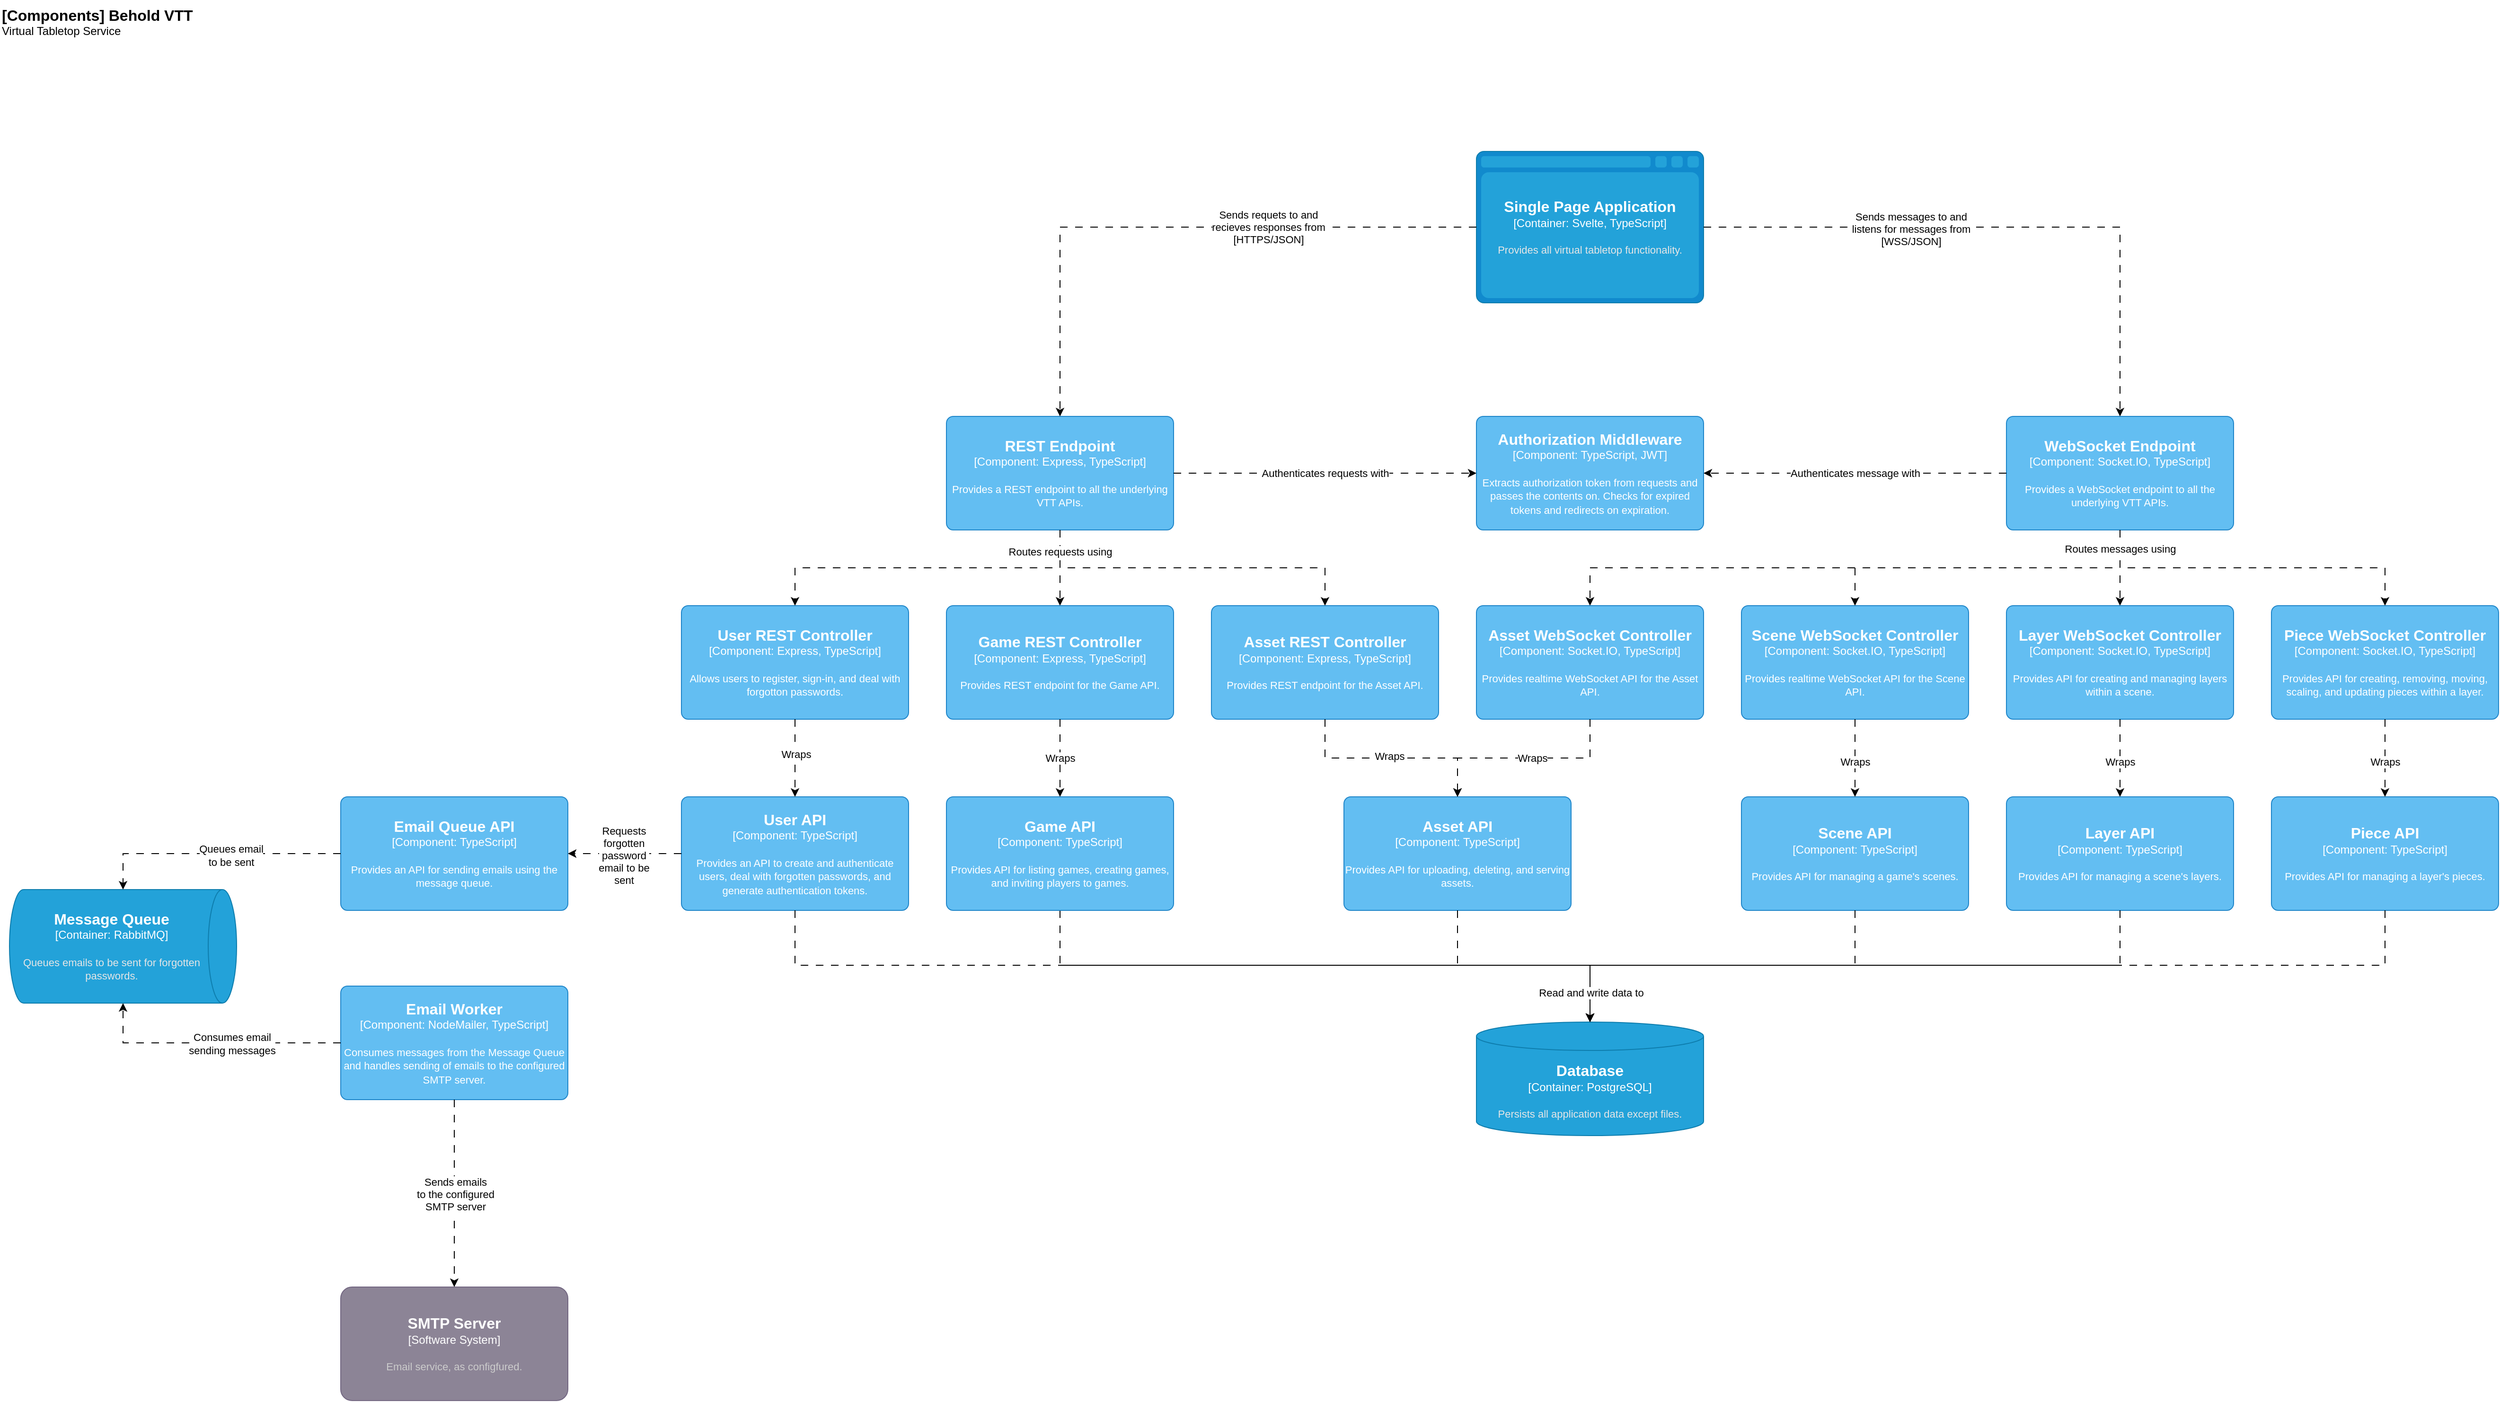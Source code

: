 <mxfile version="24.7.17">
  <diagram name="Page-1" id="G1j1GybayUsh-sAmsgJL">
    <mxGraphModel dx="4406" dy="2030" grid="1" gridSize="10" guides="1" tooltips="1" connect="1" arrows="1" fold="1" page="0" pageScale="1" pageWidth="850" pageHeight="1100" math="0" shadow="0">
      <root>
        <mxCell id="0" />
        <mxCell id="1" parent="0" />
        <object placeholders="1" c4Name="[Components] Behold VTT" c4Type="ContainerDiagramTitle" c4Description="Virtual Tabletop Service" label="&lt;font style=&quot;font-size: 16px&quot;&gt;&lt;b&gt;&lt;div style=&quot;text-align: left&quot;&gt;%c4Name%&lt;/div&gt;&lt;/b&gt;&lt;/font&gt;&lt;div style=&quot;text-align: left&quot;&gt;%c4Description%&lt;/div&gt;" id="GCtHECgKWb8lIVqQz5uX-1">
          <mxCell style="text;html=1;strokeColor=none;fillColor=none;align=left;verticalAlign=top;whiteSpace=wrap;rounded=0;metaEdit=1;allowArrows=0;resizable=1;rotatable=0;connectable=0;recursiveResize=0;expand=0;pointerEvents=0;points=[[0.25,0,0],[0.5,0,0],[0.75,0,0],[1,0.25,0],[1,0.5,0],[1,0.75,0],[0.75,1,0],[0.5,1,0],[0.25,1,0],[0,0.75,0],[0,0.5,0],[0,0.25,0]];" parent="1" vertex="1">
            <mxGeometry x="-600" y="120" width="260" height="40" as="geometry" />
          </mxCell>
        </object>
        <object placeholders="1" c4Name="Single Page Application" c4Type="Container" c4Technology="Svelte, TypeScript" c4Description="Provides all virtual tabletop functionality." label="&lt;font style=&quot;font-size: 16px&quot;&gt;&lt;b&gt;%c4Name%&lt;/b&gt;&lt;/font&gt;&lt;div&gt;[%c4Type%:&amp;nbsp;%c4Technology%]&lt;/div&gt;&lt;br&gt;&lt;div&gt;&lt;font style=&quot;font-size: 11px&quot;&gt;&lt;font color=&quot;#E6E6E6&quot;&gt;%c4Description%&lt;/font&gt;&lt;/div&gt;" id="GCtHECgKWb8lIVqQz5uX-3">
          <mxCell style="shape=mxgraph.c4.webBrowserContainer2;whiteSpace=wrap;html=1;boundedLbl=1;rounded=0;labelBackgroundColor=none;strokeColor=#118ACD;fillColor=#23A2D9;strokeColor=#118ACD;strokeColor2=#0E7DAD;fontSize=12;fontColor=#ffffff;align=center;metaEdit=1;points=[[0.5,0,0],[1,0.25,0],[1,0.5,0],[1,0.75,0],[0.5,1,0],[0,0.75,0],[0,0.5,0],[0,0.25,0]];resizable=0;" parent="1" vertex="1">
            <mxGeometry x="960" y="280" width="240" height="160" as="geometry" />
          </mxCell>
        </object>
        <object placeholders="1" c4Name="User REST Controller" c4Type="Component" c4Technology="Express, TypeScript" c4Description="Allows users to register, sign-in, and deal with forgotton passwords." label="&lt;font style=&quot;font-size: 16px&quot;&gt;&lt;b&gt;%c4Name%&lt;/b&gt;&lt;/font&gt;&lt;div&gt;[%c4Type%: %c4Technology%]&lt;/div&gt;&lt;br&gt;&lt;div&gt;&lt;font style=&quot;font-size: 11px&quot;&gt;%c4Description%&lt;/font&gt;&lt;/div&gt;" id="GCtHECgKWb8lIVqQz5uX-4">
          <mxCell style="rounded=1;whiteSpace=wrap;html=1;labelBackgroundColor=none;fillColor=#63BEF2;fontColor=#ffffff;align=center;arcSize=6;strokeColor=#2086C9;metaEdit=1;resizable=0;points=[[0.25,0,0],[0.5,0,0],[0.75,0,0],[1,0.25,0],[1,0.5,0],[1,0.75,0],[0.75,1,0],[0.5,1,0],[0.25,1,0],[0,0.75,0],[0,0.5,0],[0,0.25,0]];" parent="1" vertex="1">
            <mxGeometry x="120" y="760" width="240" height="120" as="geometry" />
          </mxCell>
        </object>
        <object placeholders="1" c4Name="User API" c4Type="Component" c4Technology="TypeScript" c4Description="Provides an API to create and authenticate users, deal with forgotten passwords, and generate authentication tokens." label="&lt;font style=&quot;font-size: 16px&quot;&gt;&lt;b&gt;%c4Name%&lt;/b&gt;&lt;/font&gt;&lt;div&gt;[%c4Type%: %c4Technology%]&lt;/div&gt;&lt;br&gt;&lt;div&gt;&lt;font style=&quot;font-size: 11px&quot;&gt;%c4Description%&lt;/font&gt;&lt;/div&gt;" id="GCtHECgKWb8lIVqQz5uX-5">
          <mxCell style="rounded=1;whiteSpace=wrap;html=1;labelBackgroundColor=none;fillColor=#63BEF2;fontColor=#ffffff;align=center;arcSize=6;strokeColor=#2086C9;metaEdit=1;resizable=0;points=[[0.25,0,0],[0.5,0,0],[0.75,0,0],[1,0.25,0],[1,0.5,0],[1,0.75,0],[0.75,1,0],[0.5,1,0],[0.25,1,0],[0,0.75,0],[0,0.5,0],[0,0.25,0]];" parent="1" vertex="1">
            <mxGeometry x="120" y="962" width="240" height="120" as="geometry" />
          </mxCell>
        </object>
        <object placeholders="1" c4Name="Database" c4Type="Container" c4Technology="PostgreSQL" c4Description="Persists all application data except files." label="&lt;font style=&quot;font-size: 16px&quot;&gt;&lt;b&gt;%c4Name%&lt;/b&gt;&lt;/font&gt;&lt;div&gt;[%c4Type%:&amp;nbsp;%c4Technology%]&lt;/div&gt;&lt;br&gt;&lt;div&gt;&lt;font style=&quot;font-size: 11px&quot;&gt;&lt;font color=&quot;#E6E6E6&quot;&gt;%c4Description%&lt;/font&gt;&lt;/div&gt;" id="GCtHECgKWb8lIVqQz5uX-7">
          <mxCell style="shape=cylinder3;size=15;whiteSpace=wrap;html=1;boundedLbl=1;rounded=0;labelBackgroundColor=none;fillColor=#23A2D9;fontSize=12;fontColor=#ffffff;align=center;strokeColor=#0E7DAD;metaEdit=1;points=[[0.5,0,0],[1,0.25,0],[1,0.5,0],[1,0.75,0],[0.5,1,0],[0,0.75,0],[0,0.5,0],[0,0.25,0]];resizable=0;" parent="1" vertex="1">
            <mxGeometry x="960" y="1200" width="240" height="120" as="geometry" />
          </mxCell>
        </object>
        <object placeholders="1" c4Name="Game REST Controller" c4Type="Component" c4Technology="Express, TypeScript" c4Description="Provides REST endpoint for the Game API." label="&lt;font style=&quot;font-size: 16px&quot;&gt;&lt;b&gt;%c4Name%&lt;/b&gt;&lt;/font&gt;&lt;div&gt;[%c4Type%: %c4Technology%]&lt;/div&gt;&lt;br&gt;&lt;div&gt;&lt;font style=&quot;font-size: 11px&quot;&gt;%c4Description%&lt;/font&gt;&lt;/div&gt;" id="GCtHECgKWb8lIVqQz5uX-8">
          <mxCell style="rounded=1;whiteSpace=wrap;html=1;labelBackgroundColor=none;fillColor=#63BEF2;fontColor=#ffffff;align=center;arcSize=6;strokeColor=#2086C9;metaEdit=1;resizable=0;points=[[0.25,0,0],[0.5,0,0],[0.75,0,0],[1,0.25,0],[1,0.5,0],[1,0.75,0],[0.75,1,0],[0.5,1,0],[0.25,1,0],[0,0.75,0],[0,0.5,0],[0,0.25,0]];" parent="1" vertex="1">
            <mxGeometry x="400" y="760" width="240" height="120" as="geometry" />
          </mxCell>
        </object>
        <mxCell id="UZzbujaBFzWWd5vo3e5C-43" style="edgeStyle=orthogonalEdgeStyle;rounded=0;orthogonalLoop=1;jettySize=auto;html=1;dashed=1;dashPattern=8 8;" edge="1" parent="1" source="GCtHECgKWb8lIVqQz5uX-9">
          <mxGeometry relative="1" as="geometry">
            <mxPoint x="1080" y="1200" as="targetPoint" />
            <Array as="points">
              <mxPoint x="520" y="1140" />
              <mxPoint x="1080" y="1140" />
            </Array>
          </mxGeometry>
        </mxCell>
        <object placeholders="1" c4Name="Game API" c4Type="Component" c4Technology="TypeScript" c4Description="Provides API for listing games, creating games, and inviting players to games." label="&lt;font style=&quot;font-size: 16px&quot;&gt;&lt;b&gt;%c4Name%&lt;/b&gt;&lt;/font&gt;&lt;div&gt;[%c4Type%: %c4Technology%]&lt;/div&gt;&lt;br&gt;&lt;div&gt;&lt;font style=&quot;font-size: 11px&quot;&gt;%c4Description%&lt;/font&gt;&lt;/div&gt;" id="GCtHECgKWb8lIVqQz5uX-9">
          <mxCell style="rounded=1;whiteSpace=wrap;html=1;labelBackgroundColor=none;fillColor=#63BEF2;fontColor=#ffffff;align=center;arcSize=6;strokeColor=#2086C9;metaEdit=1;resizable=0;points=[[0.25,0,0],[0.5,0,0],[0.75,0,0],[1,0.25,0],[1,0.5,0],[1,0.75,0],[0.75,1,0],[0.5,1,0],[0.25,1,0],[0,0.75,0],[0,0.5,0],[0,0.25,0]];" parent="1" vertex="1">
            <mxGeometry x="400" y="962" width="240" height="120" as="geometry" />
          </mxCell>
        </object>
        <object placeholders="1" c4Name="Authorization Middleware" c4Type="Component" c4Technology="TypeScript, JWT" c4Description="Extracts authorization token from requests and passes the contents on.  Checks for expired tokens and redirects on expiration." label="&lt;font style=&quot;font-size: 16px&quot;&gt;&lt;b&gt;%c4Name%&lt;/b&gt;&lt;/font&gt;&lt;div&gt;[%c4Type%: %c4Technology%]&lt;/div&gt;&lt;br&gt;&lt;div&gt;&lt;font style=&quot;font-size: 11px&quot;&gt;%c4Description%&lt;/font&gt;&lt;/div&gt;" id="tgEfGTzywdNzme2Pcd4w-1">
          <mxCell style="rounded=1;whiteSpace=wrap;html=1;labelBackgroundColor=none;fillColor=#63BEF2;fontColor=#ffffff;align=center;arcSize=6;strokeColor=#2086C9;metaEdit=1;resizable=0;points=[[0.25,0,0],[0.5,0,0],[0.75,0,0],[1,0.25,0],[1,0.5,0],[1,0.75,0],[0.75,1,0],[0.5,1,0],[0.25,1,0],[0,0.75,0],[0,0.5,0],[0,0.25,0]];" parent="1" vertex="1">
            <mxGeometry x="960" y="560" width="240" height="120" as="geometry" />
          </mxCell>
        </object>
        <object placeholders="1" c4Name="Scene WebSocket Controller" c4Type="Component" c4Technology="Socket.IO, TypeScript" c4Description="Provides realtime WebSocket API for the Scene API." label="&lt;font style=&quot;font-size: 16px&quot;&gt;&lt;b&gt;%c4Name%&lt;/b&gt;&lt;/font&gt;&lt;div&gt;[%c4Type%: %c4Technology%]&lt;/div&gt;&lt;br&gt;&lt;div&gt;&lt;font style=&quot;font-size: 11px&quot;&gt;%c4Description%&lt;/font&gt;&lt;/div&gt;" id="tgEfGTzywdNzme2Pcd4w-5">
          <mxCell style="rounded=1;whiteSpace=wrap;html=1;labelBackgroundColor=none;fillColor=#63BEF2;fontColor=#ffffff;align=center;arcSize=6;strokeColor=#2086C9;metaEdit=1;resizable=0;points=[[0.25,0,0],[0.5,0,0],[0.75,0,0],[1,0.25,0],[1,0.5,0],[1,0.75,0],[0.75,1,0],[0.5,1,0],[0.25,1,0],[0,0.75,0],[0,0.5,0],[0,0.25,0]];" parent="1" vertex="1">
            <mxGeometry x="1240" y="760" width="240" height="120" as="geometry" />
          </mxCell>
        </object>
        <object placeholders="1" c4Name="Scene API" c4Type="Component" c4Technology="TypeScript" c4Description="Provides API for managing a game&#39;s scenes." label="&lt;font style=&quot;font-size: 16px&quot;&gt;&lt;b&gt;%c4Name%&lt;/b&gt;&lt;/font&gt;&lt;div&gt;[%c4Type%: %c4Technology%]&lt;/div&gt;&lt;br&gt;&lt;div&gt;&lt;font style=&quot;font-size: 11px&quot;&gt;%c4Description%&lt;/font&gt;&lt;/div&gt;" id="tgEfGTzywdNzme2Pcd4w-6">
          <mxCell style="rounded=1;whiteSpace=wrap;html=1;labelBackgroundColor=none;fillColor=#63BEF2;fontColor=#ffffff;align=center;arcSize=6;strokeColor=#2086C9;metaEdit=1;resizable=0;points=[[0.25,0,0],[0.5,0,0],[0.75,0,0],[1,0.25,0],[1,0.5,0],[1,0.75,0],[0.75,1,0],[0.5,1,0],[0.25,1,0],[0,0.75,0],[0,0.5,0],[0,0.25,0]];" parent="1" vertex="1">
            <mxGeometry x="1240" y="962" width="240" height="120" as="geometry" />
          </mxCell>
        </object>
        <mxCell id="tgEfGTzywdNzme2Pcd4w-7" style="edgeStyle=orthogonalEdgeStyle;rounded=0;orthogonalLoop=1;jettySize=auto;html=1;exitX=0.5;exitY=1;exitDx=0;exitDy=0;exitPerimeter=0;entryX=0.5;entryY=0;entryDx=0;entryDy=0;entryPerimeter=0;dashed=1;dashPattern=8 8;" parent="1" source="tgEfGTzywdNzme2Pcd4w-5" target="tgEfGTzywdNzme2Pcd4w-6" edge="1">
          <mxGeometry relative="1" as="geometry" />
        </mxCell>
        <mxCell id="tgEfGTzywdNzme2Pcd4w-8" value="Wraps" style="edgeLabel;html=1;align=center;verticalAlign=middle;resizable=0;points=[];" parent="tgEfGTzywdNzme2Pcd4w-7" vertex="1" connectable="0">
          <mxGeometry x="0.1" y="-1" relative="1" as="geometry">
            <mxPoint x="1" as="offset" />
          </mxGeometry>
        </mxCell>
        <mxCell id="tgEfGTzywdNzme2Pcd4w-9" style="edgeStyle=orthogonalEdgeStyle;rounded=0;orthogonalLoop=1;jettySize=auto;html=1;exitX=0.5;exitY=1;exitDx=0;exitDy=0;exitPerimeter=0;entryX=0.5;entryY=0;entryDx=0;entryDy=0;entryPerimeter=0;dashed=1;dashPattern=8 8;" parent="1" source="GCtHECgKWb8lIVqQz5uX-8" target="GCtHECgKWb8lIVqQz5uX-9" edge="1">
          <mxGeometry relative="1" as="geometry" />
        </mxCell>
        <mxCell id="tgEfGTzywdNzme2Pcd4w-10" value="Wraps" style="edgeLabel;html=1;align=center;verticalAlign=middle;resizable=0;points=[];" parent="tgEfGTzywdNzme2Pcd4w-9" vertex="1" connectable="0">
          <mxGeometry y="2" relative="1" as="geometry">
            <mxPoint x="-2" as="offset" />
          </mxGeometry>
        </mxCell>
        <mxCell id="tgEfGTzywdNzme2Pcd4w-11" style="edgeStyle=orthogonalEdgeStyle;rounded=0;orthogonalLoop=1;jettySize=auto;html=1;exitX=0.5;exitY=1;exitDx=0;exitDy=0;exitPerimeter=0;entryX=0.5;entryY=0;entryDx=0;entryDy=0;entryPerimeter=0;dashed=1;dashPattern=8 8;" parent="1" source="GCtHECgKWb8lIVqQz5uX-4" target="GCtHECgKWb8lIVqQz5uX-5" edge="1">
          <mxGeometry relative="1" as="geometry" />
        </mxCell>
        <mxCell id="tgEfGTzywdNzme2Pcd4w-12" value="Wraps" style="edgeLabel;html=1;align=center;verticalAlign=middle;resizable=0;points=[];" parent="tgEfGTzywdNzme2Pcd4w-11" vertex="1" connectable="0">
          <mxGeometry x="-0.1" y="1" relative="1" as="geometry">
            <mxPoint as="offset" />
          </mxGeometry>
        </mxCell>
        <object placeholders="1" c4Name="Layer WebSocket Controller" c4Type="Component" c4Technology="Socket.IO, TypeScript" c4Description="Provides API for creating and managing layers within a scene." label="&lt;font style=&quot;font-size: 16px&quot;&gt;&lt;b&gt;%c4Name%&lt;/b&gt;&lt;/font&gt;&lt;div&gt;[%c4Type%: %c4Technology%]&lt;/div&gt;&lt;br&gt;&lt;div&gt;&lt;font style=&quot;font-size: 11px&quot;&gt;%c4Description%&lt;/font&gt;&lt;/div&gt;" id="tgEfGTzywdNzme2Pcd4w-17">
          <mxCell style="rounded=1;whiteSpace=wrap;html=1;labelBackgroundColor=none;fillColor=#63BEF2;fontColor=#ffffff;align=center;arcSize=6;strokeColor=#2086C9;metaEdit=1;resizable=0;points=[[0.25,0,0],[0.5,0,0],[0.75,0,0],[1,0.25,0],[1,0.5,0],[1,0.75,0],[0.75,1,0],[0.5,1,0],[0.25,1,0],[0,0.75,0],[0,0.5,0],[0,0.25,0]];" parent="1" vertex="1">
            <mxGeometry x="1520" y="760" width="240" height="120" as="geometry" />
          </mxCell>
        </object>
        <object placeholders="1" c4Name="Layer API" c4Type="Component" c4Technology="TypeScript" c4Description="Provides API for managing a scene&#39;s layers." label="&lt;font style=&quot;font-size: 16px&quot;&gt;&lt;b&gt;%c4Name%&lt;/b&gt;&lt;/font&gt;&lt;div&gt;[%c4Type%: %c4Technology%]&lt;/div&gt;&lt;br&gt;&lt;div&gt;&lt;font style=&quot;font-size: 11px&quot;&gt;%c4Description%&lt;/font&gt;&lt;/div&gt;" id="tgEfGTzywdNzme2Pcd4w-18">
          <mxCell style="rounded=1;whiteSpace=wrap;html=1;labelBackgroundColor=none;fillColor=#63BEF2;fontColor=#ffffff;align=center;arcSize=6;strokeColor=#2086C9;metaEdit=1;resizable=0;points=[[0.25,0,0],[0.5,0,0],[0.75,0,0],[1,0.25,0],[1,0.5,0],[1,0.75,0],[0.75,1,0],[0.5,1,0],[0.25,1,0],[0,0.75,0],[0,0.5,0],[0,0.25,0]];" parent="1" vertex="1">
            <mxGeometry x="1520" y="962" width="240" height="120" as="geometry" />
          </mxCell>
        </object>
        <mxCell id="tgEfGTzywdNzme2Pcd4w-19" style="edgeStyle=orthogonalEdgeStyle;rounded=0;orthogonalLoop=1;jettySize=auto;html=1;exitX=0.5;exitY=1;exitDx=0;exitDy=0;exitPerimeter=0;entryX=0.5;entryY=0;entryDx=0;entryDy=0;entryPerimeter=0;dashed=1;dashPattern=8 8;" parent="1" source="tgEfGTzywdNzme2Pcd4w-17" target="tgEfGTzywdNzme2Pcd4w-18" edge="1">
          <mxGeometry relative="1" as="geometry" />
        </mxCell>
        <mxCell id="tgEfGTzywdNzme2Pcd4w-20" value="Wraps" style="edgeLabel;html=1;align=center;verticalAlign=middle;resizable=0;points=[];" parent="tgEfGTzywdNzme2Pcd4w-19" vertex="1" connectable="0">
          <mxGeometry x="0.1" y="-1" relative="1" as="geometry">
            <mxPoint x="1" as="offset" />
          </mxGeometry>
        </mxCell>
        <object placeholders="1" c4Name="Message Queue" c4Type="Container" c4Technology="RabbitMQ" c4Description="Queues emails to be sent for forgotten passwords." label="&lt;font style=&quot;font-size: 16px&quot;&gt;&lt;b&gt;%c4Name%&lt;/b&gt;&lt;/font&gt;&lt;div&gt;[%c4Type%:&amp;nbsp;%c4Technology%]&lt;/div&gt;&lt;br&gt;&lt;div&gt;&lt;font style=&quot;font-size: 11px&quot;&gt;&lt;font color=&quot;#E6E6E6&quot;&gt;%c4Description%&lt;/font&gt;&lt;/div&gt;" id="tgEfGTzywdNzme2Pcd4w-23">
          <mxCell style="shape=cylinder3;size=15;direction=south;whiteSpace=wrap;html=1;boundedLbl=1;rounded=0;labelBackgroundColor=none;fillColor=#23A2D9;fontSize=12;fontColor=#ffffff;align=center;strokeColor=#0E7DAD;metaEdit=1;points=[[0.5,0,0],[1,0.25,0],[1,0.5,0],[1,0.75,0],[0.5,1,0],[0,0.75,0],[0,0.5,0],[0,0.25,0]];resizable=0;" parent="1" vertex="1">
            <mxGeometry x="-590" y="1060" width="240" height="120" as="geometry" />
          </mxCell>
        </object>
        <object placeholders="1" c4Name="Email Queue API" c4Type="Component" c4Technology="TypeScript" c4Description="Provides an API for sending emails using the message queue." label="&lt;font style=&quot;font-size: 16px&quot;&gt;&lt;b&gt;%c4Name%&lt;/b&gt;&lt;/font&gt;&lt;div&gt;[%c4Type%: %c4Technology%]&lt;/div&gt;&lt;br&gt;&lt;div&gt;&lt;font style=&quot;font-size: 11px&quot;&gt;%c4Description%&lt;/font&gt;&lt;/div&gt;" id="tgEfGTzywdNzme2Pcd4w-25">
          <mxCell style="rounded=1;whiteSpace=wrap;html=1;labelBackgroundColor=none;fillColor=#63BEF2;fontColor=#ffffff;align=center;arcSize=6;strokeColor=#2086C9;metaEdit=1;resizable=0;points=[[0.25,0,0],[0.5,0,0],[0.75,0,0],[1,0.25,0],[1,0.5,0],[1,0.75,0],[0.75,1,0],[0.5,1,0],[0.25,1,0],[0,0.75,0],[0,0.5,0],[0,0.25,0]];" parent="1" vertex="1">
            <mxGeometry x="-240" y="962" width="240" height="120" as="geometry" />
          </mxCell>
        </object>
        <mxCell id="tgEfGTzywdNzme2Pcd4w-28" style="edgeStyle=orthogonalEdgeStyle;rounded=0;orthogonalLoop=1;jettySize=auto;html=1;entryX=1;entryY=0.5;entryDx=0;entryDy=0;entryPerimeter=0;dashed=1;dashPattern=8 8;" parent="1" source="GCtHECgKWb8lIVqQz5uX-5" target="tgEfGTzywdNzme2Pcd4w-25" edge="1">
          <mxGeometry relative="1" as="geometry" />
        </mxCell>
        <mxCell id="tgEfGTzywdNzme2Pcd4w-33" value="Requests&lt;br&gt;forgotten&lt;br&gt;password&lt;br&gt;email to be&lt;br&gt;sent" style="edgeLabel;html=1;align=center;verticalAlign=middle;resizable=0;points=[];" parent="tgEfGTzywdNzme2Pcd4w-28" vertex="1" connectable="0">
          <mxGeometry x="0.02" y="2" relative="1" as="geometry">
            <mxPoint as="offset" />
          </mxGeometry>
        </mxCell>
        <object placeholders="1" c4Name="Email Worker" c4Type="Component" c4Technology="NodeMailer, TypeScript" c4Description="Consumes messages from the Message Queue and handles sending of emails to the configured SMTP server." label="&lt;font style=&quot;font-size: 16px&quot;&gt;&lt;b&gt;%c4Name%&lt;/b&gt;&lt;/font&gt;&lt;div&gt;[%c4Type%: %c4Technology%]&lt;/div&gt;&lt;br&gt;&lt;div&gt;&lt;font style=&quot;font-size: 11px&quot;&gt;%c4Description%&lt;/font&gt;&lt;/div&gt;" id="tgEfGTzywdNzme2Pcd4w-29">
          <mxCell style="rounded=1;whiteSpace=wrap;html=1;labelBackgroundColor=none;fillColor=#63BEF2;fontColor=#ffffff;align=center;arcSize=6;strokeColor=#2086C9;metaEdit=1;resizable=0;points=[[0.25,0,0],[0.5,0,0],[0.75,0,0],[1,0.25,0],[1,0.5,0],[1,0.75,0],[0.75,1,0],[0.5,1,0],[0.25,1,0],[0,0.75,0],[0,0.5,0],[0,0.25,0]];" parent="1" vertex="1">
            <mxGeometry x="-240" y="1162" width="240" height="120" as="geometry" />
          </mxCell>
        </object>
        <object placeholders="1" c4Name="SMTP Server" c4Type="Software System" c4Description="Email service, as configfured." label="&lt;font style=&quot;font-size: 16px&quot;&gt;&lt;b&gt;%c4Name%&lt;/b&gt;&lt;/font&gt;&lt;div&gt;[%c4Type%]&lt;/div&gt;&lt;br&gt;&lt;div&gt;&lt;font style=&quot;font-size: 11px&quot;&gt;&lt;font color=&quot;#cccccc&quot;&gt;%c4Description%&lt;/font&gt;&lt;/div&gt;" id="tgEfGTzywdNzme2Pcd4w-32">
          <mxCell style="rounded=1;whiteSpace=wrap;html=1;labelBackgroundColor=none;fillColor=#8C8496;fontColor=#ffffff;align=center;arcSize=10;strokeColor=#736782;metaEdit=1;resizable=0;points=[[0.25,0,0],[0.5,0,0],[0.75,0,0],[1,0.25,0],[1,0.5,0],[1,0.75,0],[0.75,1,0],[0.5,1,0],[0.25,1,0],[0,0.75,0],[0,0.5,0],[0,0.25,0]];" parent="1" vertex="1">
            <mxGeometry x="-240" y="1480" width="240" height="120" as="geometry" />
          </mxCell>
        </object>
        <mxCell id="tgEfGTzywdNzme2Pcd4w-34" style="edgeStyle=orthogonalEdgeStyle;rounded=0;orthogonalLoop=1;jettySize=auto;html=1;exitX=0;exitY=0.5;exitDx=0;exitDy=0;exitPerimeter=0;entryX=0;entryY=0.5;entryDx=0;entryDy=0;entryPerimeter=0;dashed=1;dashPattern=8 8;" parent="1" source="tgEfGTzywdNzme2Pcd4w-25" target="tgEfGTzywdNzme2Pcd4w-23" edge="1">
          <mxGeometry relative="1" as="geometry" />
        </mxCell>
        <mxCell id="tgEfGTzywdNzme2Pcd4w-35" value="Queues email&lt;br&gt;to be sent" style="edgeLabel;html=1;align=center;verticalAlign=middle;resizable=0;points=[];" parent="tgEfGTzywdNzme2Pcd4w-34" vertex="1" connectable="0">
          <mxGeometry x="-0.131" y="2" relative="1" as="geometry">
            <mxPoint as="offset" />
          </mxGeometry>
        </mxCell>
        <mxCell id="tgEfGTzywdNzme2Pcd4w-37" style="edgeStyle=orthogonalEdgeStyle;rounded=0;orthogonalLoop=1;jettySize=auto;html=1;exitX=0;exitY=0.5;exitDx=0;exitDy=0;exitPerimeter=0;entryX=1;entryY=0.5;entryDx=0;entryDy=0;entryPerimeter=0;dashed=1;dashPattern=8 8;" parent="1" source="tgEfGTzywdNzme2Pcd4w-29" target="tgEfGTzywdNzme2Pcd4w-23" edge="1">
          <mxGeometry relative="1" as="geometry" />
        </mxCell>
        <mxCell id="tgEfGTzywdNzme2Pcd4w-38" value="Consumes email&lt;br&gt;sending messages" style="edgeLabel;html=1;align=center;verticalAlign=middle;resizable=0;points=[];" parent="tgEfGTzywdNzme2Pcd4w-37" vertex="1" connectable="0">
          <mxGeometry x="-0.152" y="1" relative="1" as="geometry">
            <mxPoint as="offset" />
          </mxGeometry>
        </mxCell>
        <mxCell id="tgEfGTzywdNzme2Pcd4w-39" style="edgeStyle=orthogonalEdgeStyle;rounded=0;orthogonalLoop=1;jettySize=auto;html=1;exitX=0.5;exitY=1;exitDx=0;exitDy=0;exitPerimeter=0;entryX=0.5;entryY=0;entryDx=0;entryDy=0;entryPerimeter=0;dashed=1;dashPattern=8 8;" parent="1" source="tgEfGTzywdNzme2Pcd4w-29" target="tgEfGTzywdNzme2Pcd4w-32" edge="1">
          <mxGeometry relative="1" as="geometry" />
        </mxCell>
        <mxCell id="tgEfGTzywdNzme2Pcd4w-40" value="Sends emails&lt;br&gt;to the configured&lt;br&gt;SMTP server" style="edgeLabel;html=1;align=center;verticalAlign=middle;resizable=0;points=[];" parent="tgEfGTzywdNzme2Pcd4w-39" vertex="1" connectable="0">
          <mxGeometry x="0.006" y="1" relative="1" as="geometry">
            <mxPoint as="offset" />
          </mxGeometry>
        </mxCell>
        <object placeholders="1" c4Name="Asset REST Controller" c4Type="Component" c4Technology="Express, TypeScript" c4Description="Provides REST endpoint for the Asset API." label="&lt;font style=&quot;font-size: 16px&quot;&gt;&lt;b&gt;%c4Name%&lt;/b&gt;&lt;/font&gt;&lt;div&gt;[%c4Type%: %c4Technology%]&lt;/div&gt;&lt;br&gt;&lt;div&gt;&lt;font style=&quot;font-size: 11px&quot;&gt;%c4Description%&lt;/font&gt;&lt;/div&gt;" id="UZzbujaBFzWWd5vo3e5C-1">
          <mxCell style="rounded=1;whiteSpace=wrap;html=1;labelBackgroundColor=none;fillColor=#63BEF2;fontColor=#ffffff;align=center;arcSize=6;strokeColor=#2086C9;metaEdit=1;resizable=0;points=[[0.25,0,0],[0.5,0,0],[0.75,0,0],[1,0.25,0],[1,0.5,0],[1,0.75,0],[0.75,1,0],[0.5,1,0],[0.25,1,0],[0,0.75,0],[0,0.5,0],[0,0.25,0]];" vertex="1" parent="1">
            <mxGeometry x="680" y="760" width="240" height="120" as="geometry" />
          </mxCell>
        </object>
        <object placeholders="1" c4Name="Asset API" c4Type="Component" c4Technology="TypeScript" c4Description="Provides API for uploading, deleting, and serving assets." label="&lt;font style=&quot;font-size: 16px&quot;&gt;&lt;b&gt;%c4Name%&lt;/b&gt;&lt;/font&gt;&lt;div&gt;[%c4Type%: %c4Technology%]&lt;/div&gt;&lt;br&gt;&lt;div&gt;&lt;font style=&quot;font-size: 11px&quot;&gt;%c4Description%&lt;/font&gt;&lt;/div&gt;" id="UZzbujaBFzWWd5vo3e5C-2">
          <mxCell style="rounded=1;whiteSpace=wrap;html=1;labelBackgroundColor=none;fillColor=#63BEF2;fontColor=#ffffff;align=center;arcSize=6;strokeColor=#2086C9;metaEdit=1;resizable=0;points=[[0.25,0,0],[0.5,0,0],[0.75,0,0],[1,0.25,0],[1,0.5,0],[1,0.75,0],[0.75,1,0],[0.5,1,0],[0.25,1,0],[0,0.75,0],[0,0.5,0],[0,0.25,0]];" vertex="1" parent="1">
            <mxGeometry x="820" y="962" width="240" height="120" as="geometry" />
          </mxCell>
        </object>
        <mxCell id="UZzbujaBFzWWd5vo3e5C-3" style="edgeStyle=orthogonalEdgeStyle;rounded=0;orthogonalLoop=1;jettySize=auto;html=1;exitX=0.5;exitY=1;exitDx=0;exitDy=0;exitPerimeter=0;entryX=0.5;entryY=0;entryDx=0;entryDy=0;entryPerimeter=0;dashed=1;dashPattern=8 8;" edge="1" source="UZzbujaBFzWWd5vo3e5C-1" target="UZzbujaBFzWWd5vo3e5C-2" parent="1">
          <mxGeometry relative="1" as="geometry" />
        </mxCell>
        <mxCell id="UZzbujaBFzWWd5vo3e5C-4" value="Wraps" style="edgeLabel;html=1;align=center;verticalAlign=middle;resizable=0;points=[];" vertex="1" connectable="0" parent="UZzbujaBFzWWd5vo3e5C-3">
          <mxGeometry y="2" relative="1" as="geometry">
            <mxPoint x="-2" as="offset" />
          </mxGeometry>
        </mxCell>
        <object placeholders="1" c4Name="Asset WebSocket Controller" c4Type="Component" c4Technology="Socket.IO, TypeScript" c4Description="Provides realtime WebSocket API for the Asset API." label="&lt;font style=&quot;font-size: 16px&quot;&gt;&lt;b&gt;%c4Name%&lt;/b&gt;&lt;/font&gt;&lt;div&gt;[%c4Type%: %c4Technology%]&lt;/div&gt;&lt;br&gt;&lt;div&gt;&lt;font style=&quot;font-size: 11px&quot;&gt;%c4Description%&lt;/font&gt;&lt;/div&gt;" id="UZzbujaBFzWWd5vo3e5C-5">
          <mxCell style="rounded=1;whiteSpace=wrap;html=1;labelBackgroundColor=none;fillColor=#63BEF2;fontColor=#ffffff;align=center;arcSize=6;strokeColor=#2086C9;metaEdit=1;resizable=0;points=[[0.25,0,0],[0.5,0,0],[0.75,0,0],[1,0.25,0],[1,0.5,0],[1,0.75,0],[0.75,1,0],[0.5,1,0],[0.25,1,0],[0,0.75,0],[0,0.5,0],[0,0.25,0]];" vertex="1" parent="1">
            <mxGeometry x="960" y="760" width="240" height="120" as="geometry" />
          </mxCell>
        </object>
        <mxCell id="UZzbujaBFzWWd5vo3e5C-6" style="edgeStyle=orthogonalEdgeStyle;rounded=0;orthogonalLoop=1;jettySize=auto;html=1;entryX=0.5;entryY=0;entryDx=0;entryDy=0;entryPerimeter=0;dashed=1;dashPattern=8 8;" edge="1" parent="1" source="UZzbujaBFzWWd5vo3e5C-5" target="UZzbujaBFzWWd5vo3e5C-2">
          <mxGeometry relative="1" as="geometry" />
        </mxCell>
        <mxCell id="UZzbujaBFzWWd5vo3e5C-7" value="Wraps" style="edgeLabel;html=1;align=center;verticalAlign=middle;resizable=0;points=[];" vertex="1" connectable="0" parent="UZzbujaBFzWWd5vo3e5C-6">
          <mxGeometry x="-0.08" relative="1" as="geometry">
            <mxPoint as="offset" />
          </mxGeometry>
        </mxCell>
        <object placeholders="1" c4Name="Piece WebSocket Controller" c4Type="Component" c4Technology="Socket.IO, TypeScript" c4Description="Provides API for creating, removing, moving, scaling, and updating pieces within a layer." label="&lt;font style=&quot;font-size: 16px&quot;&gt;&lt;b&gt;%c4Name%&lt;/b&gt;&lt;/font&gt;&lt;div&gt;[%c4Type%: %c4Technology%]&lt;/div&gt;&lt;br&gt;&lt;div&gt;&lt;font style=&quot;font-size: 11px&quot;&gt;%c4Description%&lt;/font&gt;&lt;/div&gt;" id="UZzbujaBFzWWd5vo3e5C-8">
          <mxCell style="rounded=1;whiteSpace=wrap;html=1;labelBackgroundColor=none;fillColor=#63BEF2;fontColor=#ffffff;align=center;arcSize=6;strokeColor=#2086C9;metaEdit=1;resizable=0;points=[[0.25,0,0],[0.5,0,0],[0.75,0,0],[1,0.25,0],[1,0.5,0],[1,0.75,0],[0.75,1,0],[0.5,1,0],[0.25,1,0],[0,0.75,0],[0,0.5,0],[0,0.25,0]];" vertex="1" parent="1">
            <mxGeometry x="1800" y="760" width="240" height="120" as="geometry" />
          </mxCell>
        </object>
        <object placeholders="1" c4Name="Piece API" c4Type="Component" c4Technology="TypeScript" c4Description="Provides API for managing a layer&#39;s pieces." label="&lt;font style=&quot;font-size: 16px&quot;&gt;&lt;b&gt;%c4Name%&lt;/b&gt;&lt;/font&gt;&lt;div&gt;[%c4Type%: %c4Technology%]&lt;/div&gt;&lt;br&gt;&lt;div&gt;&lt;font style=&quot;font-size: 11px&quot;&gt;%c4Description%&lt;/font&gt;&lt;/div&gt;" id="UZzbujaBFzWWd5vo3e5C-9">
          <mxCell style="rounded=1;whiteSpace=wrap;html=1;labelBackgroundColor=none;fillColor=#63BEF2;fontColor=#ffffff;align=center;arcSize=6;strokeColor=#2086C9;metaEdit=1;resizable=0;points=[[0.25,0,0],[0.5,0,0],[0.75,0,0],[1,0.25,0],[1,0.5,0],[1,0.75,0],[0.75,1,0],[0.5,1,0],[0.25,1,0],[0,0.75,0],[0,0.5,0],[0,0.25,0]];" vertex="1" parent="1">
            <mxGeometry x="1800" y="962" width="240" height="120" as="geometry" />
          </mxCell>
        </object>
        <mxCell id="UZzbujaBFzWWd5vo3e5C-10" style="edgeStyle=orthogonalEdgeStyle;rounded=0;orthogonalLoop=1;jettySize=auto;html=1;exitX=0.5;exitY=1;exitDx=0;exitDy=0;exitPerimeter=0;entryX=0.5;entryY=0;entryDx=0;entryDy=0;entryPerimeter=0;dashed=1;dashPattern=8 8;" edge="1" source="UZzbujaBFzWWd5vo3e5C-8" target="UZzbujaBFzWWd5vo3e5C-9" parent="1">
          <mxGeometry relative="1" as="geometry" />
        </mxCell>
        <mxCell id="UZzbujaBFzWWd5vo3e5C-11" value="Wraps" style="edgeLabel;html=1;align=center;verticalAlign=middle;resizable=0;points=[];" vertex="1" connectable="0" parent="UZzbujaBFzWWd5vo3e5C-10">
          <mxGeometry x="0.1" y="-1" relative="1" as="geometry">
            <mxPoint x="1" as="offset" />
          </mxGeometry>
        </mxCell>
        <object placeholders="1" c4Name="REST Endpoint" c4Type="Component" c4Technology="Express, TypeScript" c4Description="Provides a REST endpoint to all the underlying VTT APIs." label="&lt;font style=&quot;font-size: 16px&quot;&gt;&lt;b&gt;%c4Name%&lt;/b&gt;&lt;/font&gt;&lt;div&gt;[%c4Type%: %c4Technology%]&lt;/div&gt;&lt;br&gt;&lt;div&gt;&lt;font style=&quot;font-size: 11px&quot;&gt;%c4Description%&lt;/font&gt;&lt;/div&gt;" id="UZzbujaBFzWWd5vo3e5C-18">
          <mxCell style="rounded=1;whiteSpace=wrap;html=1;labelBackgroundColor=none;fillColor=#63BEF2;fontColor=#ffffff;align=center;arcSize=6;strokeColor=#2086C9;metaEdit=1;resizable=0;points=[[0.25,0,0],[0.5,0,0],[0.75,0,0],[1,0.25,0],[1,0.5,0],[1,0.75,0],[0.75,1,0],[0.5,1,0],[0.25,1,0],[0,0.75,0],[0,0.5,0],[0,0.25,0]];" vertex="1" parent="1">
            <mxGeometry x="400" y="560" width="240" height="120" as="geometry" />
          </mxCell>
        </object>
        <object placeholders="1" c4Name="WebSocket Endpoint" c4Type="Component" c4Technology="Socket.IO, TypeScript" c4Description="Provides a WebSocket endpoint to all the underlying VTT APIs." label="&lt;font style=&quot;font-size: 16px&quot;&gt;&lt;b&gt;%c4Name%&lt;/b&gt;&lt;/font&gt;&lt;div&gt;[%c4Type%: %c4Technology%]&lt;/div&gt;&lt;br&gt;&lt;div&gt;&lt;font style=&quot;font-size: 11px&quot;&gt;%c4Description%&lt;/font&gt;&lt;/div&gt;" id="UZzbujaBFzWWd5vo3e5C-19">
          <mxCell style="rounded=1;whiteSpace=wrap;html=1;labelBackgroundColor=none;fillColor=#63BEF2;fontColor=#ffffff;align=center;arcSize=6;strokeColor=#2086C9;metaEdit=1;resizable=0;points=[[0.25,0,0],[0.5,0,0],[0.75,0,0],[1,0.25,0],[1,0.5,0],[1,0.75,0],[0.75,1,0],[0.5,1,0],[0.25,1,0],[0,0.75,0],[0,0.5,0],[0,0.25,0]];" vertex="1" parent="1">
            <mxGeometry x="1520" y="560" width="240" height="120" as="geometry" />
          </mxCell>
        </object>
        <mxCell id="UZzbujaBFzWWd5vo3e5C-20" style="edgeStyle=orthogonalEdgeStyle;rounded=0;orthogonalLoop=1;jettySize=auto;html=1;entryX=0;entryY=0.5;entryDx=0;entryDy=0;entryPerimeter=0;dashed=1;dashPattern=8 8;" edge="1" parent="1" source="UZzbujaBFzWWd5vo3e5C-18" target="tgEfGTzywdNzme2Pcd4w-1">
          <mxGeometry relative="1" as="geometry" />
        </mxCell>
        <mxCell id="UZzbujaBFzWWd5vo3e5C-21" value="Authenticates requests with" style="edgeLabel;html=1;align=center;verticalAlign=middle;resizable=0;points=[];" vertex="1" connectable="0" parent="UZzbujaBFzWWd5vo3e5C-20">
          <mxGeometry relative="1" as="geometry">
            <mxPoint as="offset" />
          </mxGeometry>
        </mxCell>
        <mxCell id="UZzbujaBFzWWd5vo3e5C-22" style="edgeStyle=orthogonalEdgeStyle;rounded=0;orthogonalLoop=1;jettySize=auto;html=1;entryX=1;entryY=0.5;entryDx=0;entryDy=0;entryPerimeter=0;dashed=1;dashPattern=8 8;" edge="1" parent="1" source="UZzbujaBFzWWd5vo3e5C-19" target="tgEfGTzywdNzme2Pcd4w-1">
          <mxGeometry relative="1" as="geometry" />
        </mxCell>
        <mxCell id="UZzbujaBFzWWd5vo3e5C-23" value="Authenticates message with" style="edgeLabel;html=1;align=center;verticalAlign=middle;resizable=0;points=[];" vertex="1" connectable="0" parent="UZzbujaBFzWWd5vo3e5C-22">
          <mxGeometry x="0.01" y="5" relative="1" as="geometry">
            <mxPoint x="1" y="-5" as="offset" />
          </mxGeometry>
        </mxCell>
        <mxCell id="UZzbujaBFzWWd5vo3e5C-27" style="edgeStyle=orthogonalEdgeStyle;rounded=0;orthogonalLoop=1;jettySize=auto;html=1;entryX=0.5;entryY=0;entryDx=0;entryDy=0;entryPerimeter=0;dashed=1;dashPattern=8 8;" edge="1" parent="1" source="GCtHECgKWb8lIVqQz5uX-3" target="UZzbujaBFzWWd5vo3e5C-18">
          <mxGeometry relative="1" as="geometry" />
        </mxCell>
        <mxCell id="UZzbujaBFzWWd5vo3e5C-28" value="Sends requets to and&lt;br&gt;recieves responses from&lt;br&gt;[HTTPS/JSON]" style="edgeLabel;html=1;align=center;verticalAlign=middle;resizable=0;points=[];" vertex="1" connectable="0" parent="UZzbujaBFzWWd5vo3e5C-27">
          <mxGeometry x="-0.312" relative="1" as="geometry">
            <mxPoint as="offset" />
          </mxGeometry>
        </mxCell>
        <mxCell id="UZzbujaBFzWWd5vo3e5C-29" style="edgeStyle=orthogonalEdgeStyle;rounded=0;orthogonalLoop=1;jettySize=auto;html=1;entryX=0.5;entryY=0;entryDx=0;entryDy=0;entryPerimeter=0;dashed=1;dashPattern=8 8;" edge="1" parent="1" source="GCtHECgKWb8lIVqQz5uX-3" target="UZzbujaBFzWWd5vo3e5C-19">
          <mxGeometry relative="1" as="geometry" />
        </mxCell>
        <mxCell id="UZzbujaBFzWWd5vo3e5C-30" value="Sends messages to and&lt;br&gt;listens for messages from&lt;br&gt;[WSS/JSON]" style="edgeLabel;html=1;align=center;verticalAlign=middle;resizable=0;points=[];" vertex="1" connectable="0" parent="UZzbujaBFzWWd5vo3e5C-29">
          <mxGeometry x="-0.316" y="-2" relative="1" as="geometry">
            <mxPoint as="offset" />
          </mxGeometry>
        </mxCell>
        <mxCell id="UZzbujaBFzWWd5vo3e5C-33" style="edgeStyle=orthogonalEdgeStyle;rounded=0;orthogonalLoop=1;jettySize=auto;html=1;entryX=0.5;entryY=0;entryDx=0;entryDy=0;entryPerimeter=0;dashed=1;dashPattern=8 8;" edge="1" parent="1" source="UZzbujaBFzWWd5vo3e5C-18" target="GCtHECgKWb8lIVqQz5uX-4">
          <mxGeometry relative="1" as="geometry">
            <Array as="points">
              <mxPoint x="520" y="720" />
              <mxPoint x="240" y="720" />
            </Array>
          </mxGeometry>
        </mxCell>
        <mxCell id="UZzbujaBFzWWd5vo3e5C-34" style="edgeStyle=orthogonalEdgeStyle;rounded=0;orthogonalLoop=1;jettySize=auto;html=1;entryX=0.5;entryY=0;entryDx=0;entryDy=0;entryPerimeter=0;dashed=1;dashPattern=8 8;" edge="1" parent="1" source="UZzbujaBFzWWd5vo3e5C-18" target="GCtHECgKWb8lIVqQz5uX-8">
          <mxGeometry relative="1" as="geometry" />
        </mxCell>
        <mxCell id="UZzbujaBFzWWd5vo3e5C-35" style="edgeStyle=orthogonalEdgeStyle;rounded=0;orthogonalLoop=1;jettySize=auto;html=1;entryX=0.5;entryY=0;entryDx=0;entryDy=0;entryPerimeter=0;dashed=1;dashPattern=8 8;" edge="1" parent="1" source="UZzbujaBFzWWd5vo3e5C-18" target="UZzbujaBFzWWd5vo3e5C-1">
          <mxGeometry relative="1" as="geometry">
            <Array as="points">
              <mxPoint x="520" y="720" />
              <mxPoint x="800" y="720" />
            </Array>
          </mxGeometry>
        </mxCell>
        <mxCell id="UZzbujaBFzWWd5vo3e5C-40" value="Routes requests using" style="edgeLabel;html=1;align=center;verticalAlign=middle;resizable=0;points=[];" vertex="1" connectable="0" parent="UZzbujaBFzWWd5vo3e5C-35">
          <mxGeometry x="-0.873" relative="1" as="geometry">
            <mxPoint as="offset" />
          </mxGeometry>
        </mxCell>
        <mxCell id="UZzbujaBFzWWd5vo3e5C-36" style="edgeStyle=orthogonalEdgeStyle;rounded=0;orthogonalLoop=1;jettySize=auto;html=1;entryX=0.5;entryY=0;entryDx=0;entryDy=0;entryPerimeter=0;dashed=1;dashPattern=8 8;" edge="1" parent="1" source="UZzbujaBFzWWd5vo3e5C-19" target="UZzbujaBFzWWd5vo3e5C-5">
          <mxGeometry relative="1" as="geometry">
            <Array as="points">
              <mxPoint x="1640" y="720" />
              <mxPoint x="1080" y="720" />
            </Array>
          </mxGeometry>
        </mxCell>
        <mxCell id="UZzbujaBFzWWd5vo3e5C-37" style="edgeStyle=orthogonalEdgeStyle;rounded=0;orthogonalLoop=1;jettySize=auto;html=1;entryX=0.5;entryY=0;entryDx=0;entryDy=0;entryPerimeter=0;dashed=1;dashPattern=8 8;" edge="1" parent="1" source="UZzbujaBFzWWd5vo3e5C-19" target="tgEfGTzywdNzme2Pcd4w-5">
          <mxGeometry relative="1" as="geometry">
            <Array as="points">
              <mxPoint x="1640" y="720" />
              <mxPoint x="1360" y="720" />
            </Array>
          </mxGeometry>
        </mxCell>
        <mxCell id="UZzbujaBFzWWd5vo3e5C-38" style="edgeStyle=orthogonalEdgeStyle;rounded=0;orthogonalLoop=1;jettySize=auto;html=1;entryX=0.5;entryY=0;entryDx=0;entryDy=0;entryPerimeter=0;dashed=1;dashPattern=8 8;" edge="1" parent="1" source="UZzbujaBFzWWd5vo3e5C-19" target="tgEfGTzywdNzme2Pcd4w-17">
          <mxGeometry relative="1" as="geometry" />
        </mxCell>
        <mxCell id="UZzbujaBFzWWd5vo3e5C-39" style="edgeStyle=orthogonalEdgeStyle;rounded=0;orthogonalLoop=1;jettySize=auto;html=1;entryX=0.5;entryY=0;entryDx=0;entryDy=0;entryPerimeter=0;dashed=1;dashPattern=8 8;" edge="1" parent="1" source="UZzbujaBFzWWd5vo3e5C-19" target="UZzbujaBFzWWd5vo3e5C-8">
          <mxGeometry relative="1" as="geometry">
            <Array as="points">
              <mxPoint x="1640" y="720" />
              <mxPoint x="1920" y="720" />
            </Array>
          </mxGeometry>
        </mxCell>
        <mxCell id="UZzbujaBFzWWd5vo3e5C-41" value="Routes messages using" style="edgeLabel;html=1;align=center;verticalAlign=middle;resizable=0;points=[];" vertex="1" connectable="0" parent="UZzbujaBFzWWd5vo3e5C-39">
          <mxGeometry x="-0.889" relative="1" as="geometry">
            <mxPoint as="offset" />
          </mxGeometry>
        </mxCell>
        <mxCell id="UZzbujaBFzWWd5vo3e5C-42" style="edgeStyle=orthogonalEdgeStyle;rounded=0;orthogonalLoop=1;jettySize=auto;html=1;entryX=0.5;entryY=0;entryDx=0;entryDy=0;entryPerimeter=0;dashed=1;dashPattern=8 8;" edge="1" parent="1" source="GCtHECgKWb8lIVqQz5uX-5" target="GCtHECgKWb8lIVqQz5uX-7">
          <mxGeometry relative="1" as="geometry">
            <Array as="points">
              <mxPoint x="240" y="1140" />
              <mxPoint x="1080" y="1140" />
            </Array>
          </mxGeometry>
        </mxCell>
        <mxCell id="UZzbujaBFzWWd5vo3e5C-44" style="edgeStyle=orthogonalEdgeStyle;rounded=0;orthogonalLoop=1;jettySize=auto;html=1;entryX=0.5;entryY=0;entryDx=0;entryDy=0;entryPerimeter=0;dashed=1;dashPattern=8 8;" edge="1" parent="1" source="UZzbujaBFzWWd5vo3e5C-2" target="GCtHECgKWb8lIVqQz5uX-7">
          <mxGeometry relative="1" as="geometry">
            <Array as="points">
              <mxPoint x="940" y="1140" />
              <mxPoint x="1080" y="1140" />
            </Array>
          </mxGeometry>
        </mxCell>
        <mxCell id="UZzbujaBFzWWd5vo3e5C-45" style="edgeStyle=orthogonalEdgeStyle;rounded=0;orthogonalLoop=1;jettySize=auto;html=1;entryX=0.5;entryY=0;entryDx=0;entryDy=0;entryPerimeter=0;dashed=1;dashPattern=8 8;" edge="1" parent="1" source="tgEfGTzywdNzme2Pcd4w-6" target="GCtHECgKWb8lIVqQz5uX-7">
          <mxGeometry relative="1" as="geometry">
            <Array as="points">
              <mxPoint x="1360" y="1140" />
              <mxPoint x="1080" y="1140" />
            </Array>
          </mxGeometry>
        </mxCell>
        <mxCell id="UZzbujaBFzWWd5vo3e5C-46" style="edgeStyle=orthogonalEdgeStyle;rounded=0;orthogonalLoop=1;jettySize=auto;html=1;entryX=0.5;entryY=0;entryDx=0;entryDy=0;entryPerimeter=0;dashed=1;dashPattern=8 8;" edge="1" parent="1" source="tgEfGTzywdNzme2Pcd4w-18" target="GCtHECgKWb8lIVqQz5uX-7">
          <mxGeometry relative="1" as="geometry">
            <Array as="points">
              <mxPoint x="1640" y="1140" />
              <mxPoint x="1080" y="1140" />
            </Array>
          </mxGeometry>
        </mxCell>
        <mxCell id="UZzbujaBFzWWd5vo3e5C-47" style="edgeStyle=orthogonalEdgeStyle;rounded=0;orthogonalLoop=1;jettySize=auto;html=1;entryX=0.5;entryY=0;entryDx=0;entryDy=0;entryPerimeter=0;dashed=1;dashPattern=8 8;" edge="1" parent="1" source="UZzbujaBFzWWd5vo3e5C-9" target="GCtHECgKWb8lIVqQz5uX-7">
          <mxGeometry relative="1" as="geometry">
            <Array as="points">
              <mxPoint x="1920" y="1140" />
              <mxPoint x="1080" y="1140" />
            </Array>
          </mxGeometry>
        </mxCell>
        <mxCell id="UZzbujaBFzWWd5vo3e5C-48" value="Read and write data to" style="edgeLabel;html=1;align=center;verticalAlign=middle;resizable=0;points=[];" vertex="1" connectable="0" parent="UZzbujaBFzWWd5vo3e5C-47">
          <mxGeometry x="0.937" y="1" relative="1" as="geometry">
            <mxPoint y="-1" as="offset" />
          </mxGeometry>
        </mxCell>
      </root>
    </mxGraphModel>
  </diagram>
</mxfile>
